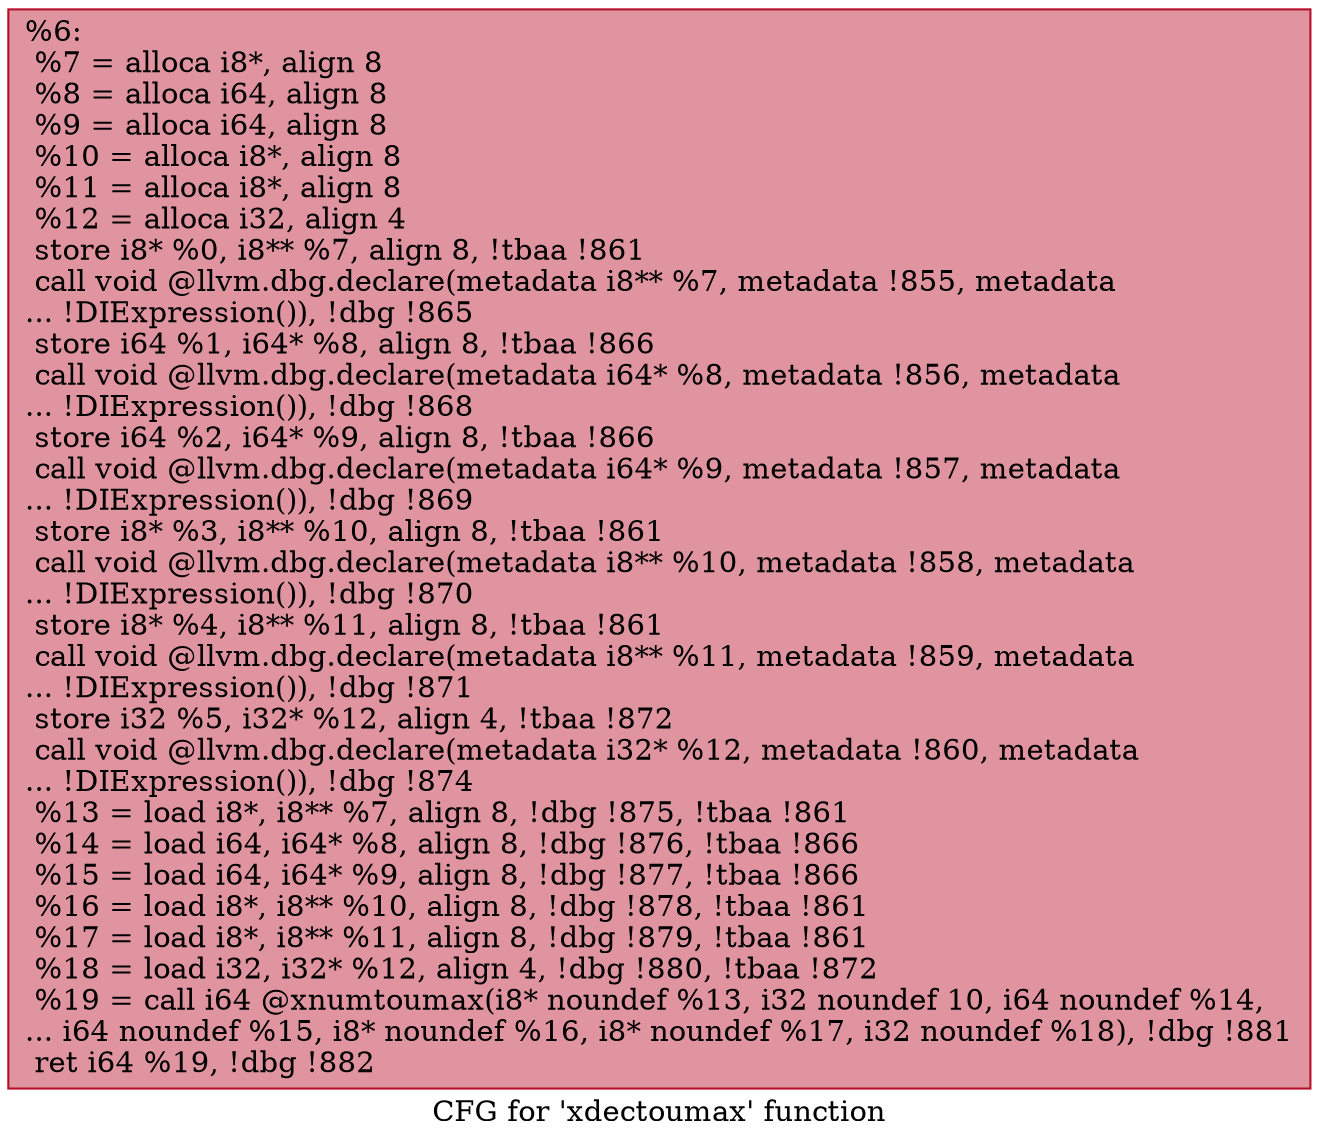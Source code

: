 digraph "CFG for 'xdectoumax' function" {
	label="CFG for 'xdectoumax' function";

	Node0x25721d0 [shape=record,color="#b70d28ff", style=filled, fillcolor="#b70d2870",label="{%6:\l  %7 = alloca i8*, align 8\l  %8 = alloca i64, align 8\l  %9 = alloca i64, align 8\l  %10 = alloca i8*, align 8\l  %11 = alloca i8*, align 8\l  %12 = alloca i32, align 4\l  store i8* %0, i8** %7, align 8, !tbaa !861\l  call void @llvm.dbg.declare(metadata i8** %7, metadata !855, metadata\l... !DIExpression()), !dbg !865\l  store i64 %1, i64* %8, align 8, !tbaa !866\l  call void @llvm.dbg.declare(metadata i64* %8, metadata !856, metadata\l... !DIExpression()), !dbg !868\l  store i64 %2, i64* %9, align 8, !tbaa !866\l  call void @llvm.dbg.declare(metadata i64* %9, metadata !857, metadata\l... !DIExpression()), !dbg !869\l  store i8* %3, i8** %10, align 8, !tbaa !861\l  call void @llvm.dbg.declare(metadata i8** %10, metadata !858, metadata\l... !DIExpression()), !dbg !870\l  store i8* %4, i8** %11, align 8, !tbaa !861\l  call void @llvm.dbg.declare(metadata i8** %11, metadata !859, metadata\l... !DIExpression()), !dbg !871\l  store i32 %5, i32* %12, align 4, !tbaa !872\l  call void @llvm.dbg.declare(metadata i32* %12, metadata !860, metadata\l... !DIExpression()), !dbg !874\l  %13 = load i8*, i8** %7, align 8, !dbg !875, !tbaa !861\l  %14 = load i64, i64* %8, align 8, !dbg !876, !tbaa !866\l  %15 = load i64, i64* %9, align 8, !dbg !877, !tbaa !866\l  %16 = load i8*, i8** %10, align 8, !dbg !878, !tbaa !861\l  %17 = load i8*, i8** %11, align 8, !dbg !879, !tbaa !861\l  %18 = load i32, i32* %12, align 4, !dbg !880, !tbaa !872\l  %19 = call i64 @xnumtoumax(i8* noundef %13, i32 noundef 10, i64 noundef %14,\l... i64 noundef %15, i8* noundef %16, i8* noundef %17, i32 noundef %18), !dbg !881\l  ret i64 %19, !dbg !882\l}"];
}
